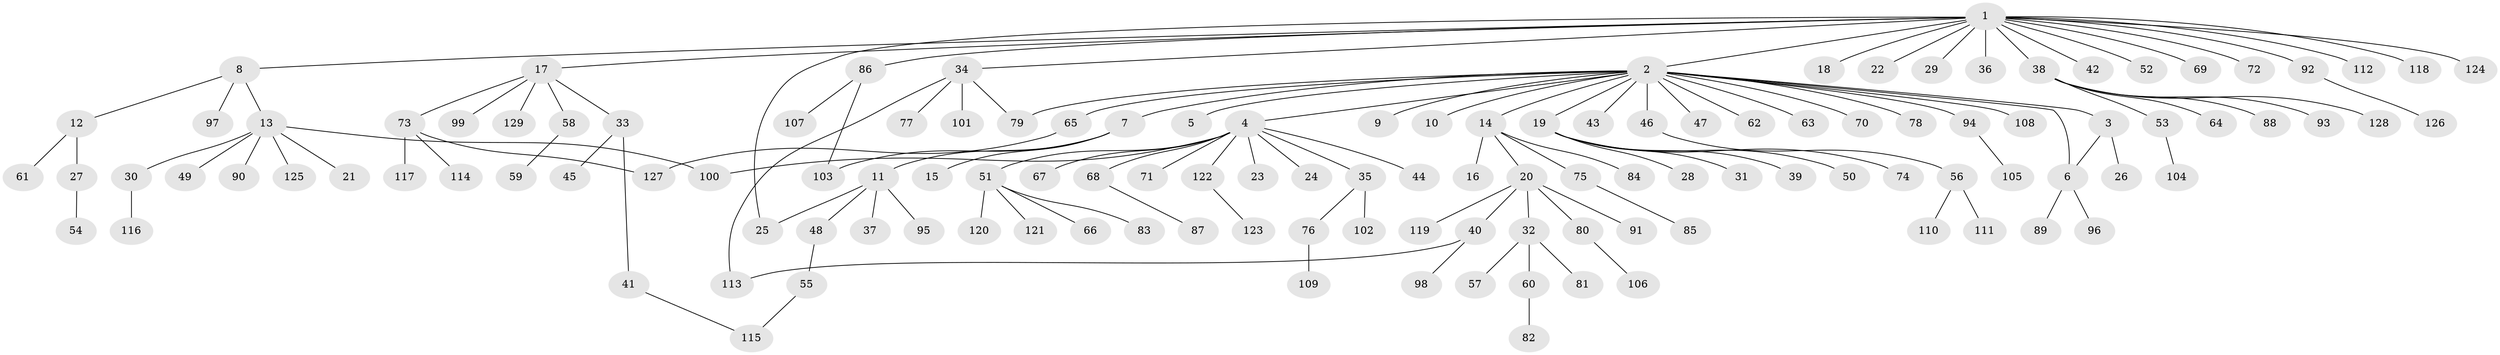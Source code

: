 // Generated by graph-tools (version 1.1) at 2025/14/03/09/25 04:14:29]
// undirected, 129 vertices, 136 edges
graph export_dot {
graph [start="1"]
  node [color=gray90,style=filled];
  1;
  2;
  3;
  4;
  5;
  6;
  7;
  8;
  9;
  10;
  11;
  12;
  13;
  14;
  15;
  16;
  17;
  18;
  19;
  20;
  21;
  22;
  23;
  24;
  25;
  26;
  27;
  28;
  29;
  30;
  31;
  32;
  33;
  34;
  35;
  36;
  37;
  38;
  39;
  40;
  41;
  42;
  43;
  44;
  45;
  46;
  47;
  48;
  49;
  50;
  51;
  52;
  53;
  54;
  55;
  56;
  57;
  58;
  59;
  60;
  61;
  62;
  63;
  64;
  65;
  66;
  67;
  68;
  69;
  70;
  71;
  72;
  73;
  74;
  75;
  76;
  77;
  78;
  79;
  80;
  81;
  82;
  83;
  84;
  85;
  86;
  87;
  88;
  89;
  90;
  91;
  92;
  93;
  94;
  95;
  96;
  97;
  98;
  99;
  100;
  101;
  102;
  103;
  104;
  105;
  106;
  107;
  108;
  109;
  110;
  111;
  112;
  113;
  114;
  115;
  116;
  117;
  118;
  119;
  120;
  121;
  122;
  123;
  124;
  125;
  126;
  127;
  128;
  129;
  1 -- 2;
  1 -- 8;
  1 -- 17;
  1 -- 18;
  1 -- 22;
  1 -- 25;
  1 -- 29;
  1 -- 34;
  1 -- 36;
  1 -- 38;
  1 -- 42;
  1 -- 52;
  1 -- 69;
  1 -- 72;
  1 -- 86;
  1 -- 92;
  1 -- 112;
  1 -- 118;
  1 -- 124;
  2 -- 3;
  2 -- 4;
  2 -- 5;
  2 -- 6;
  2 -- 7;
  2 -- 9;
  2 -- 10;
  2 -- 14;
  2 -- 19;
  2 -- 43;
  2 -- 46;
  2 -- 47;
  2 -- 62;
  2 -- 63;
  2 -- 65;
  2 -- 70;
  2 -- 78;
  2 -- 79;
  2 -- 94;
  2 -- 108;
  3 -- 6;
  3 -- 26;
  4 -- 23;
  4 -- 24;
  4 -- 35;
  4 -- 44;
  4 -- 51;
  4 -- 67;
  4 -- 68;
  4 -- 71;
  4 -- 100;
  4 -- 122;
  6 -- 89;
  6 -- 96;
  7 -- 11;
  7 -- 15;
  7 -- 103;
  8 -- 12;
  8 -- 13;
  8 -- 97;
  11 -- 25;
  11 -- 37;
  11 -- 48;
  11 -- 95;
  12 -- 27;
  12 -- 61;
  13 -- 21;
  13 -- 30;
  13 -- 49;
  13 -- 90;
  13 -- 100;
  13 -- 125;
  14 -- 16;
  14 -- 20;
  14 -- 75;
  14 -- 84;
  17 -- 33;
  17 -- 58;
  17 -- 73;
  17 -- 99;
  17 -- 129;
  19 -- 28;
  19 -- 31;
  19 -- 39;
  19 -- 50;
  19 -- 74;
  20 -- 32;
  20 -- 40;
  20 -- 80;
  20 -- 91;
  20 -- 119;
  27 -- 54;
  30 -- 116;
  32 -- 57;
  32 -- 60;
  32 -- 81;
  33 -- 41;
  33 -- 45;
  34 -- 77;
  34 -- 79;
  34 -- 101;
  34 -- 113;
  35 -- 76;
  35 -- 102;
  38 -- 53;
  38 -- 64;
  38 -- 88;
  38 -- 93;
  38 -- 128;
  40 -- 98;
  40 -- 113;
  41 -- 115;
  46 -- 56;
  48 -- 55;
  51 -- 66;
  51 -- 83;
  51 -- 120;
  51 -- 121;
  53 -- 104;
  55 -- 115;
  56 -- 110;
  56 -- 111;
  58 -- 59;
  60 -- 82;
  65 -- 127;
  68 -- 87;
  73 -- 114;
  73 -- 117;
  73 -- 127;
  75 -- 85;
  76 -- 109;
  80 -- 106;
  86 -- 103;
  86 -- 107;
  92 -- 126;
  94 -- 105;
  122 -- 123;
}

